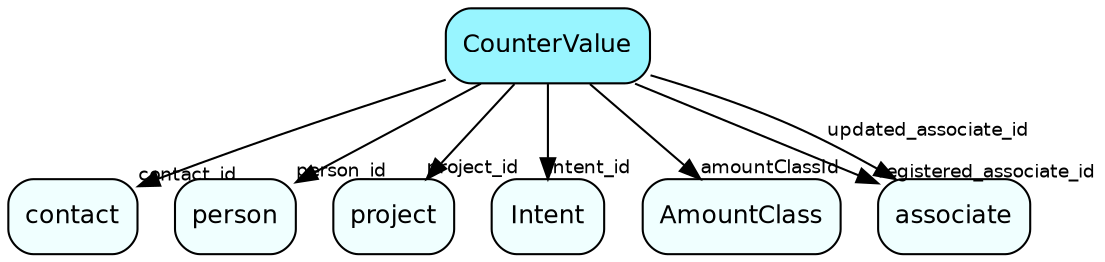 digraph CounterValue  {
node [shape = box style="rounded, filled" fontname = "Helvetica" fontsize = "12" ]
edge [fontname = "Helvetica" fontsize = "9"]

CounterValue[fillcolor = "cadetblue1"]
contact[fillcolor = "azure1"]
person[fillcolor = "azure1"]
project[fillcolor = "azure1"]
Intent[fillcolor = "azure1"]
AmountClass[fillcolor = "azure1"]
associate[fillcolor = "azure1"]
CounterValue -> contact [headlabel = "contact_id"]
CounterValue -> person [headlabel = "person_id"]
CounterValue -> project [headlabel = "project_id"]
CounterValue -> Intent [headlabel = "intent_id"]
CounterValue -> AmountClass [headlabel = "amountClassId"]
CounterValue -> associate [headlabel = "registered_associate_id"]
CounterValue -> associate [label = "updated_associate_id"]
}
